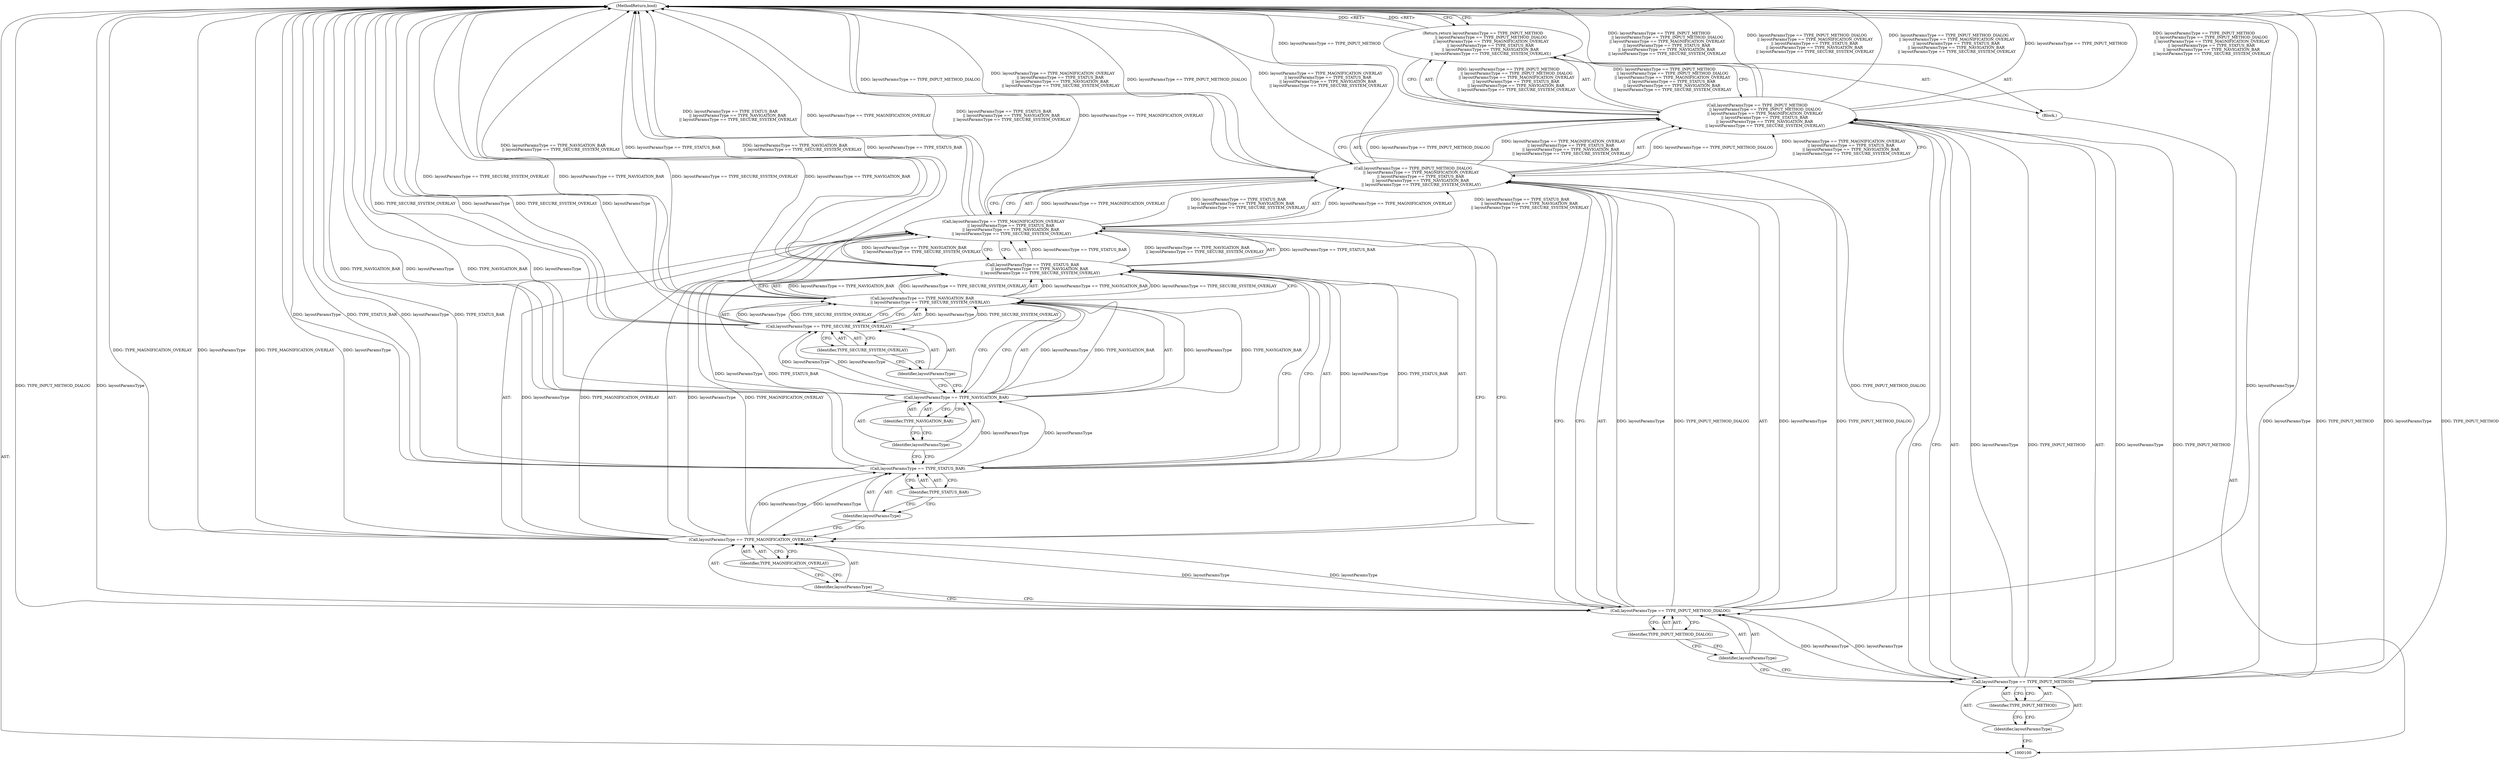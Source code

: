 digraph "0_Android_03a53d1c7765eeb3af0bc34c3dff02ada1953fbf_2" {
"1000126" [label="(MethodReturn,bool)"];
"1000101" [label="(Block,)"];
"1000103" [label="(Call,layoutParamsType == TYPE_INPUT_METHOD\n             || layoutParamsType == TYPE_INPUT_METHOD_DIALOG\n             || layoutParamsType == TYPE_MAGNIFICATION_OVERLAY\n            || layoutParamsType == TYPE_STATUS_BAR\n            || layoutParamsType == TYPE_NAVIGATION_BAR\n             || layoutParamsType == TYPE_SECURE_SYSTEM_OVERLAY)"];
"1000104" [label="(Call,layoutParamsType == TYPE_INPUT_METHOD)"];
"1000105" [label="(Identifier,layoutParamsType)"];
"1000106" [label="(Identifier,TYPE_INPUT_METHOD)"];
"1000102" [label="(Return,return layoutParamsType == TYPE_INPUT_METHOD\n             || layoutParamsType == TYPE_INPUT_METHOD_DIALOG\n             || layoutParamsType == TYPE_MAGNIFICATION_OVERLAY\n            || layoutParamsType == TYPE_STATUS_BAR\n            || layoutParamsType == TYPE_NAVIGATION_BAR\n             || layoutParamsType == TYPE_SECURE_SYSTEM_OVERLAY;)"];
"1000107" [label="(Call,layoutParamsType == TYPE_INPUT_METHOD_DIALOG\n             || layoutParamsType == TYPE_MAGNIFICATION_OVERLAY\n            || layoutParamsType == TYPE_STATUS_BAR\n            || layoutParamsType == TYPE_NAVIGATION_BAR\n             || layoutParamsType == TYPE_SECURE_SYSTEM_OVERLAY)"];
"1000108" [label="(Call,layoutParamsType == TYPE_INPUT_METHOD_DIALOG)"];
"1000109" [label="(Identifier,layoutParamsType)"];
"1000110" [label="(Identifier,TYPE_INPUT_METHOD_DIALOG)"];
"1000111" [label="(Call,layoutParamsType == TYPE_MAGNIFICATION_OVERLAY\n            || layoutParamsType == TYPE_STATUS_BAR\n            || layoutParamsType == TYPE_NAVIGATION_BAR\n             || layoutParamsType == TYPE_SECURE_SYSTEM_OVERLAY)"];
"1000112" [label="(Call,layoutParamsType == TYPE_MAGNIFICATION_OVERLAY)"];
"1000113" [label="(Identifier,layoutParamsType)"];
"1000114" [label="(Identifier,TYPE_MAGNIFICATION_OVERLAY)"];
"1000115" [label="(Call,layoutParamsType == TYPE_STATUS_BAR\n            || layoutParamsType == TYPE_NAVIGATION_BAR\n             || layoutParamsType == TYPE_SECURE_SYSTEM_OVERLAY)"];
"1000116" [label="(Call,layoutParamsType == TYPE_STATUS_BAR)"];
"1000117" [label="(Identifier,layoutParamsType)"];
"1000118" [label="(Identifier,TYPE_STATUS_BAR)"];
"1000119" [label="(Call,layoutParamsType == TYPE_NAVIGATION_BAR\n             || layoutParamsType == TYPE_SECURE_SYSTEM_OVERLAY)"];
"1000120" [label="(Call,layoutParamsType == TYPE_NAVIGATION_BAR)"];
"1000121" [label="(Identifier,layoutParamsType)"];
"1000122" [label="(Identifier,TYPE_NAVIGATION_BAR)"];
"1000123" [label="(Call,layoutParamsType == TYPE_SECURE_SYSTEM_OVERLAY)"];
"1000124" [label="(Identifier,layoutParamsType)"];
"1000125" [label="(Identifier,TYPE_SECURE_SYSTEM_OVERLAY)"];
"1000126" -> "1000100"  [label="AST: "];
"1000126" -> "1000102"  [label="CFG: "];
"1000116" -> "1000126"  [label="DDG: layoutParamsType"];
"1000116" -> "1000126"  [label="DDG: TYPE_STATUS_BAR"];
"1000123" -> "1000126"  [label="DDG: TYPE_SECURE_SYSTEM_OVERLAY"];
"1000123" -> "1000126"  [label="DDG: layoutParamsType"];
"1000107" -> "1000126"  [label="DDG: layoutParamsType == TYPE_INPUT_METHOD_DIALOG"];
"1000107" -> "1000126"  [label="DDG: layoutParamsType == TYPE_MAGNIFICATION_OVERLAY\n            || layoutParamsType == TYPE_STATUS_BAR\n            || layoutParamsType == TYPE_NAVIGATION_BAR\n             || layoutParamsType == TYPE_SECURE_SYSTEM_OVERLAY"];
"1000103" -> "1000126"  [label="DDG: layoutParamsType == TYPE_INPUT_METHOD_DIALOG\n             || layoutParamsType == TYPE_MAGNIFICATION_OVERLAY\n            || layoutParamsType == TYPE_STATUS_BAR\n            || layoutParamsType == TYPE_NAVIGATION_BAR\n             || layoutParamsType == TYPE_SECURE_SYSTEM_OVERLAY"];
"1000103" -> "1000126"  [label="DDG: layoutParamsType == TYPE_INPUT_METHOD"];
"1000103" -> "1000126"  [label="DDG: layoutParamsType == TYPE_INPUT_METHOD\n             || layoutParamsType == TYPE_INPUT_METHOD_DIALOG\n             || layoutParamsType == TYPE_MAGNIFICATION_OVERLAY\n            || layoutParamsType == TYPE_STATUS_BAR\n            || layoutParamsType == TYPE_NAVIGATION_BAR\n             || layoutParamsType == TYPE_SECURE_SYSTEM_OVERLAY"];
"1000104" -> "1000126"  [label="DDG: layoutParamsType"];
"1000104" -> "1000126"  [label="DDG: TYPE_INPUT_METHOD"];
"1000112" -> "1000126"  [label="DDG: TYPE_MAGNIFICATION_OVERLAY"];
"1000112" -> "1000126"  [label="DDG: layoutParamsType"];
"1000119" -> "1000126"  [label="DDG: layoutParamsType == TYPE_SECURE_SYSTEM_OVERLAY"];
"1000119" -> "1000126"  [label="DDG: layoutParamsType == TYPE_NAVIGATION_BAR"];
"1000111" -> "1000126"  [label="DDG: layoutParamsType == TYPE_MAGNIFICATION_OVERLAY"];
"1000111" -> "1000126"  [label="DDG: layoutParamsType == TYPE_STATUS_BAR\n            || layoutParamsType == TYPE_NAVIGATION_BAR\n             || layoutParamsType == TYPE_SECURE_SYSTEM_OVERLAY"];
"1000120" -> "1000126"  [label="DDG: TYPE_NAVIGATION_BAR"];
"1000120" -> "1000126"  [label="DDG: layoutParamsType"];
"1000115" -> "1000126"  [label="DDG: layoutParamsType == TYPE_NAVIGATION_BAR\n             || layoutParamsType == TYPE_SECURE_SYSTEM_OVERLAY"];
"1000115" -> "1000126"  [label="DDG: layoutParamsType == TYPE_STATUS_BAR"];
"1000108" -> "1000126"  [label="DDG: TYPE_INPUT_METHOD_DIALOG"];
"1000108" -> "1000126"  [label="DDG: layoutParamsType"];
"1000102" -> "1000126"  [label="DDG: <RET>"];
"1000101" -> "1000100"  [label="AST: "];
"1000102" -> "1000101"  [label="AST: "];
"1000103" -> "1000102"  [label="AST: "];
"1000103" -> "1000104"  [label="CFG: "];
"1000103" -> "1000107"  [label="CFG: "];
"1000104" -> "1000103"  [label="AST: "];
"1000107" -> "1000103"  [label="AST: "];
"1000102" -> "1000103"  [label="CFG: "];
"1000103" -> "1000126"  [label="DDG: layoutParamsType == TYPE_INPUT_METHOD_DIALOG\n             || layoutParamsType == TYPE_MAGNIFICATION_OVERLAY\n            || layoutParamsType == TYPE_STATUS_BAR\n            || layoutParamsType == TYPE_NAVIGATION_BAR\n             || layoutParamsType == TYPE_SECURE_SYSTEM_OVERLAY"];
"1000103" -> "1000126"  [label="DDG: layoutParamsType == TYPE_INPUT_METHOD"];
"1000103" -> "1000126"  [label="DDG: layoutParamsType == TYPE_INPUT_METHOD\n             || layoutParamsType == TYPE_INPUT_METHOD_DIALOG\n             || layoutParamsType == TYPE_MAGNIFICATION_OVERLAY\n            || layoutParamsType == TYPE_STATUS_BAR\n            || layoutParamsType == TYPE_NAVIGATION_BAR\n             || layoutParamsType == TYPE_SECURE_SYSTEM_OVERLAY"];
"1000103" -> "1000102"  [label="DDG: layoutParamsType == TYPE_INPUT_METHOD\n             || layoutParamsType == TYPE_INPUT_METHOD_DIALOG\n             || layoutParamsType == TYPE_MAGNIFICATION_OVERLAY\n            || layoutParamsType == TYPE_STATUS_BAR\n            || layoutParamsType == TYPE_NAVIGATION_BAR\n             || layoutParamsType == TYPE_SECURE_SYSTEM_OVERLAY"];
"1000104" -> "1000103"  [label="DDG: layoutParamsType"];
"1000104" -> "1000103"  [label="DDG: TYPE_INPUT_METHOD"];
"1000107" -> "1000103"  [label="DDG: layoutParamsType == TYPE_INPUT_METHOD_DIALOG"];
"1000107" -> "1000103"  [label="DDG: layoutParamsType == TYPE_MAGNIFICATION_OVERLAY\n            || layoutParamsType == TYPE_STATUS_BAR\n            || layoutParamsType == TYPE_NAVIGATION_BAR\n             || layoutParamsType == TYPE_SECURE_SYSTEM_OVERLAY"];
"1000104" -> "1000103"  [label="AST: "];
"1000104" -> "1000106"  [label="CFG: "];
"1000105" -> "1000104"  [label="AST: "];
"1000106" -> "1000104"  [label="AST: "];
"1000109" -> "1000104"  [label="CFG: "];
"1000103" -> "1000104"  [label="CFG: "];
"1000104" -> "1000126"  [label="DDG: layoutParamsType"];
"1000104" -> "1000126"  [label="DDG: TYPE_INPUT_METHOD"];
"1000104" -> "1000103"  [label="DDG: layoutParamsType"];
"1000104" -> "1000103"  [label="DDG: TYPE_INPUT_METHOD"];
"1000104" -> "1000108"  [label="DDG: layoutParamsType"];
"1000105" -> "1000104"  [label="AST: "];
"1000105" -> "1000100"  [label="CFG: "];
"1000106" -> "1000105"  [label="CFG: "];
"1000106" -> "1000104"  [label="AST: "];
"1000106" -> "1000105"  [label="CFG: "];
"1000104" -> "1000106"  [label="CFG: "];
"1000102" -> "1000101"  [label="AST: "];
"1000102" -> "1000103"  [label="CFG: "];
"1000103" -> "1000102"  [label="AST: "];
"1000126" -> "1000102"  [label="CFG: "];
"1000102" -> "1000126"  [label="DDG: <RET>"];
"1000103" -> "1000102"  [label="DDG: layoutParamsType == TYPE_INPUT_METHOD\n             || layoutParamsType == TYPE_INPUT_METHOD_DIALOG\n             || layoutParamsType == TYPE_MAGNIFICATION_OVERLAY\n            || layoutParamsType == TYPE_STATUS_BAR\n            || layoutParamsType == TYPE_NAVIGATION_BAR\n             || layoutParamsType == TYPE_SECURE_SYSTEM_OVERLAY"];
"1000107" -> "1000103"  [label="AST: "];
"1000107" -> "1000108"  [label="CFG: "];
"1000107" -> "1000111"  [label="CFG: "];
"1000108" -> "1000107"  [label="AST: "];
"1000111" -> "1000107"  [label="AST: "];
"1000103" -> "1000107"  [label="CFG: "];
"1000107" -> "1000126"  [label="DDG: layoutParamsType == TYPE_INPUT_METHOD_DIALOG"];
"1000107" -> "1000126"  [label="DDG: layoutParamsType == TYPE_MAGNIFICATION_OVERLAY\n            || layoutParamsType == TYPE_STATUS_BAR\n            || layoutParamsType == TYPE_NAVIGATION_BAR\n             || layoutParamsType == TYPE_SECURE_SYSTEM_OVERLAY"];
"1000107" -> "1000103"  [label="DDG: layoutParamsType == TYPE_INPUT_METHOD_DIALOG"];
"1000107" -> "1000103"  [label="DDG: layoutParamsType == TYPE_MAGNIFICATION_OVERLAY\n            || layoutParamsType == TYPE_STATUS_BAR\n            || layoutParamsType == TYPE_NAVIGATION_BAR\n             || layoutParamsType == TYPE_SECURE_SYSTEM_OVERLAY"];
"1000108" -> "1000107"  [label="DDG: layoutParamsType"];
"1000108" -> "1000107"  [label="DDG: TYPE_INPUT_METHOD_DIALOG"];
"1000111" -> "1000107"  [label="DDG: layoutParamsType == TYPE_MAGNIFICATION_OVERLAY"];
"1000111" -> "1000107"  [label="DDG: layoutParamsType == TYPE_STATUS_BAR\n            || layoutParamsType == TYPE_NAVIGATION_BAR\n             || layoutParamsType == TYPE_SECURE_SYSTEM_OVERLAY"];
"1000108" -> "1000107"  [label="AST: "];
"1000108" -> "1000110"  [label="CFG: "];
"1000109" -> "1000108"  [label="AST: "];
"1000110" -> "1000108"  [label="AST: "];
"1000113" -> "1000108"  [label="CFG: "];
"1000107" -> "1000108"  [label="CFG: "];
"1000108" -> "1000126"  [label="DDG: TYPE_INPUT_METHOD_DIALOG"];
"1000108" -> "1000126"  [label="DDG: layoutParamsType"];
"1000108" -> "1000107"  [label="DDG: layoutParamsType"];
"1000108" -> "1000107"  [label="DDG: TYPE_INPUT_METHOD_DIALOG"];
"1000104" -> "1000108"  [label="DDG: layoutParamsType"];
"1000108" -> "1000112"  [label="DDG: layoutParamsType"];
"1000109" -> "1000108"  [label="AST: "];
"1000109" -> "1000104"  [label="CFG: "];
"1000110" -> "1000109"  [label="CFG: "];
"1000110" -> "1000108"  [label="AST: "];
"1000110" -> "1000109"  [label="CFG: "];
"1000108" -> "1000110"  [label="CFG: "];
"1000111" -> "1000107"  [label="AST: "];
"1000111" -> "1000112"  [label="CFG: "];
"1000111" -> "1000115"  [label="CFG: "];
"1000112" -> "1000111"  [label="AST: "];
"1000115" -> "1000111"  [label="AST: "];
"1000107" -> "1000111"  [label="CFG: "];
"1000111" -> "1000126"  [label="DDG: layoutParamsType == TYPE_MAGNIFICATION_OVERLAY"];
"1000111" -> "1000126"  [label="DDG: layoutParamsType == TYPE_STATUS_BAR\n            || layoutParamsType == TYPE_NAVIGATION_BAR\n             || layoutParamsType == TYPE_SECURE_SYSTEM_OVERLAY"];
"1000111" -> "1000107"  [label="DDG: layoutParamsType == TYPE_MAGNIFICATION_OVERLAY"];
"1000111" -> "1000107"  [label="DDG: layoutParamsType == TYPE_STATUS_BAR\n            || layoutParamsType == TYPE_NAVIGATION_BAR\n             || layoutParamsType == TYPE_SECURE_SYSTEM_OVERLAY"];
"1000112" -> "1000111"  [label="DDG: layoutParamsType"];
"1000112" -> "1000111"  [label="DDG: TYPE_MAGNIFICATION_OVERLAY"];
"1000115" -> "1000111"  [label="DDG: layoutParamsType == TYPE_STATUS_BAR"];
"1000115" -> "1000111"  [label="DDG: layoutParamsType == TYPE_NAVIGATION_BAR\n             || layoutParamsType == TYPE_SECURE_SYSTEM_OVERLAY"];
"1000112" -> "1000111"  [label="AST: "];
"1000112" -> "1000114"  [label="CFG: "];
"1000113" -> "1000112"  [label="AST: "];
"1000114" -> "1000112"  [label="AST: "];
"1000117" -> "1000112"  [label="CFG: "];
"1000111" -> "1000112"  [label="CFG: "];
"1000112" -> "1000126"  [label="DDG: TYPE_MAGNIFICATION_OVERLAY"];
"1000112" -> "1000126"  [label="DDG: layoutParamsType"];
"1000112" -> "1000111"  [label="DDG: layoutParamsType"];
"1000112" -> "1000111"  [label="DDG: TYPE_MAGNIFICATION_OVERLAY"];
"1000108" -> "1000112"  [label="DDG: layoutParamsType"];
"1000112" -> "1000116"  [label="DDG: layoutParamsType"];
"1000113" -> "1000112"  [label="AST: "];
"1000113" -> "1000108"  [label="CFG: "];
"1000114" -> "1000113"  [label="CFG: "];
"1000114" -> "1000112"  [label="AST: "];
"1000114" -> "1000113"  [label="CFG: "];
"1000112" -> "1000114"  [label="CFG: "];
"1000115" -> "1000111"  [label="AST: "];
"1000115" -> "1000116"  [label="CFG: "];
"1000115" -> "1000119"  [label="CFG: "];
"1000116" -> "1000115"  [label="AST: "];
"1000119" -> "1000115"  [label="AST: "];
"1000111" -> "1000115"  [label="CFG: "];
"1000115" -> "1000126"  [label="DDG: layoutParamsType == TYPE_NAVIGATION_BAR\n             || layoutParamsType == TYPE_SECURE_SYSTEM_OVERLAY"];
"1000115" -> "1000126"  [label="DDG: layoutParamsType == TYPE_STATUS_BAR"];
"1000115" -> "1000111"  [label="DDG: layoutParamsType == TYPE_STATUS_BAR"];
"1000115" -> "1000111"  [label="DDG: layoutParamsType == TYPE_NAVIGATION_BAR\n             || layoutParamsType == TYPE_SECURE_SYSTEM_OVERLAY"];
"1000116" -> "1000115"  [label="DDG: layoutParamsType"];
"1000116" -> "1000115"  [label="DDG: TYPE_STATUS_BAR"];
"1000119" -> "1000115"  [label="DDG: layoutParamsType == TYPE_NAVIGATION_BAR"];
"1000119" -> "1000115"  [label="DDG: layoutParamsType == TYPE_SECURE_SYSTEM_OVERLAY"];
"1000116" -> "1000115"  [label="AST: "];
"1000116" -> "1000118"  [label="CFG: "];
"1000117" -> "1000116"  [label="AST: "];
"1000118" -> "1000116"  [label="AST: "];
"1000121" -> "1000116"  [label="CFG: "];
"1000115" -> "1000116"  [label="CFG: "];
"1000116" -> "1000126"  [label="DDG: layoutParamsType"];
"1000116" -> "1000126"  [label="DDG: TYPE_STATUS_BAR"];
"1000116" -> "1000115"  [label="DDG: layoutParamsType"];
"1000116" -> "1000115"  [label="DDG: TYPE_STATUS_BAR"];
"1000112" -> "1000116"  [label="DDG: layoutParamsType"];
"1000116" -> "1000120"  [label="DDG: layoutParamsType"];
"1000117" -> "1000116"  [label="AST: "];
"1000117" -> "1000112"  [label="CFG: "];
"1000118" -> "1000117"  [label="CFG: "];
"1000118" -> "1000116"  [label="AST: "];
"1000118" -> "1000117"  [label="CFG: "];
"1000116" -> "1000118"  [label="CFG: "];
"1000119" -> "1000115"  [label="AST: "];
"1000119" -> "1000120"  [label="CFG: "];
"1000119" -> "1000123"  [label="CFG: "];
"1000120" -> "1000119"  [label="AST: "];
"1000123" -> "1000119"  [label="AST: "];
"1000115" -> "1000119"  [label="CFG: "];
"1000119" -> "1000126"  [label="DDG: layoutParamsType == TYPE_SECURE_SYSTEM_OVERLAY"];
"1000119" -> "1000126"  [label="DDG: layoutParamsType == TYPE_NAVIGATION_BAR"];
"1000119" -> "1000115"  [label="DDG: layoutParamsType == TYPE_NAVIGATION_BAR"];
"1000119" -> "1000115"  [label="DDG: layoutParamsType == TYPE_SECURE_SYSTEM_OVERLAY"];
"1000120" -> "1000119"  [label="DDG: layoutParamsType"];
"1000120" -> "1000119"  [label="DDG: TYPE_NAVIGATION_BAR"];
"1000123" -> "1000119"  [label="DDG: layoutParamsType"];
"1000123" -> "1000119"  [label="DDG: TYPE_SECURE_SYSTEM_OVERLAY"];
"1000120" -> "1000119"  [label="AST: "];
"1000120" -> "1000122"  [label="CFG: "];
"1000121" -> "1000120"  [label="AST: "];
"1000122" -> "1000120"  [label="AST: "];
"1000124" -> "1000120"  [label="CFG: "];
"1000119" -> "1000120"  [label="CFG: "];
"1000120" -> "1000126"  [label="DDG: TYPE_NAVIGATION_BAR"];
"1000120" -> "1000126"  [label="DDG: layoutParamsType"];
"1000120" -> "1000119"  [label="DDG: layoutParamsType"];
"1000120" -> "1000119"  [label="DDG: TYPE_NAVIGATION_BAR"];
"1000116" -> "1000120"  [label="DDG: layoutParamsType"];
"1000120" -> "1000123"  [label="DDG: layoutParamsType"];
"1000121" -> "1000120"  [label="AST: "];
"1000121" -> "1000116"  [label="CFG: "];
"1000122" -> "1000121"  [label="CFG: "];
"1000122" -> "1000120"  [label="AST: "];
"1000122" -> "1000121"  [label="CFG: "];
"1000120" -> "1000122"  [label="CFG: "];
"1000123" -> "1000119"  [label="AST: "];
"1000123" -> "1000125"  [label="CFG: "];
"1000124" -> "1000123"  [label="AST: "];
"1000125" -> "1000123"  [label="AST: "];
"1000119" -> "1000123"  [label="CFG: "];
"1000123" -> "1000126"  [label="DDG: TYPE_SECURE_SYSTEM_OVERLAY"];
"1000123" -> "1000126"  [label="DDG: layoutParamsType"];
"1000123" -> "1000119"  [label="DDG: layoutParamsType"];
"1000123" -> "1000119"  [label="DDG: TYPE_SECURE_SYSTEM_OVERLAY"];
"1000120" -> "1000123"  [label="DDG: layoutParamsType"];
"1000124" -> "1000123"  [label="AST: "];
"1000124" -> "1000120"  [label="CFG: "];
"1000125" -> "1000124"  [label="CFG: "];
"1000125" -> "1000123"  [label="AST: "];
"1000125" -> "1000124"  [label="CFG: "];
"1000123" -> "1000125"  [label="CFG: "];
}
